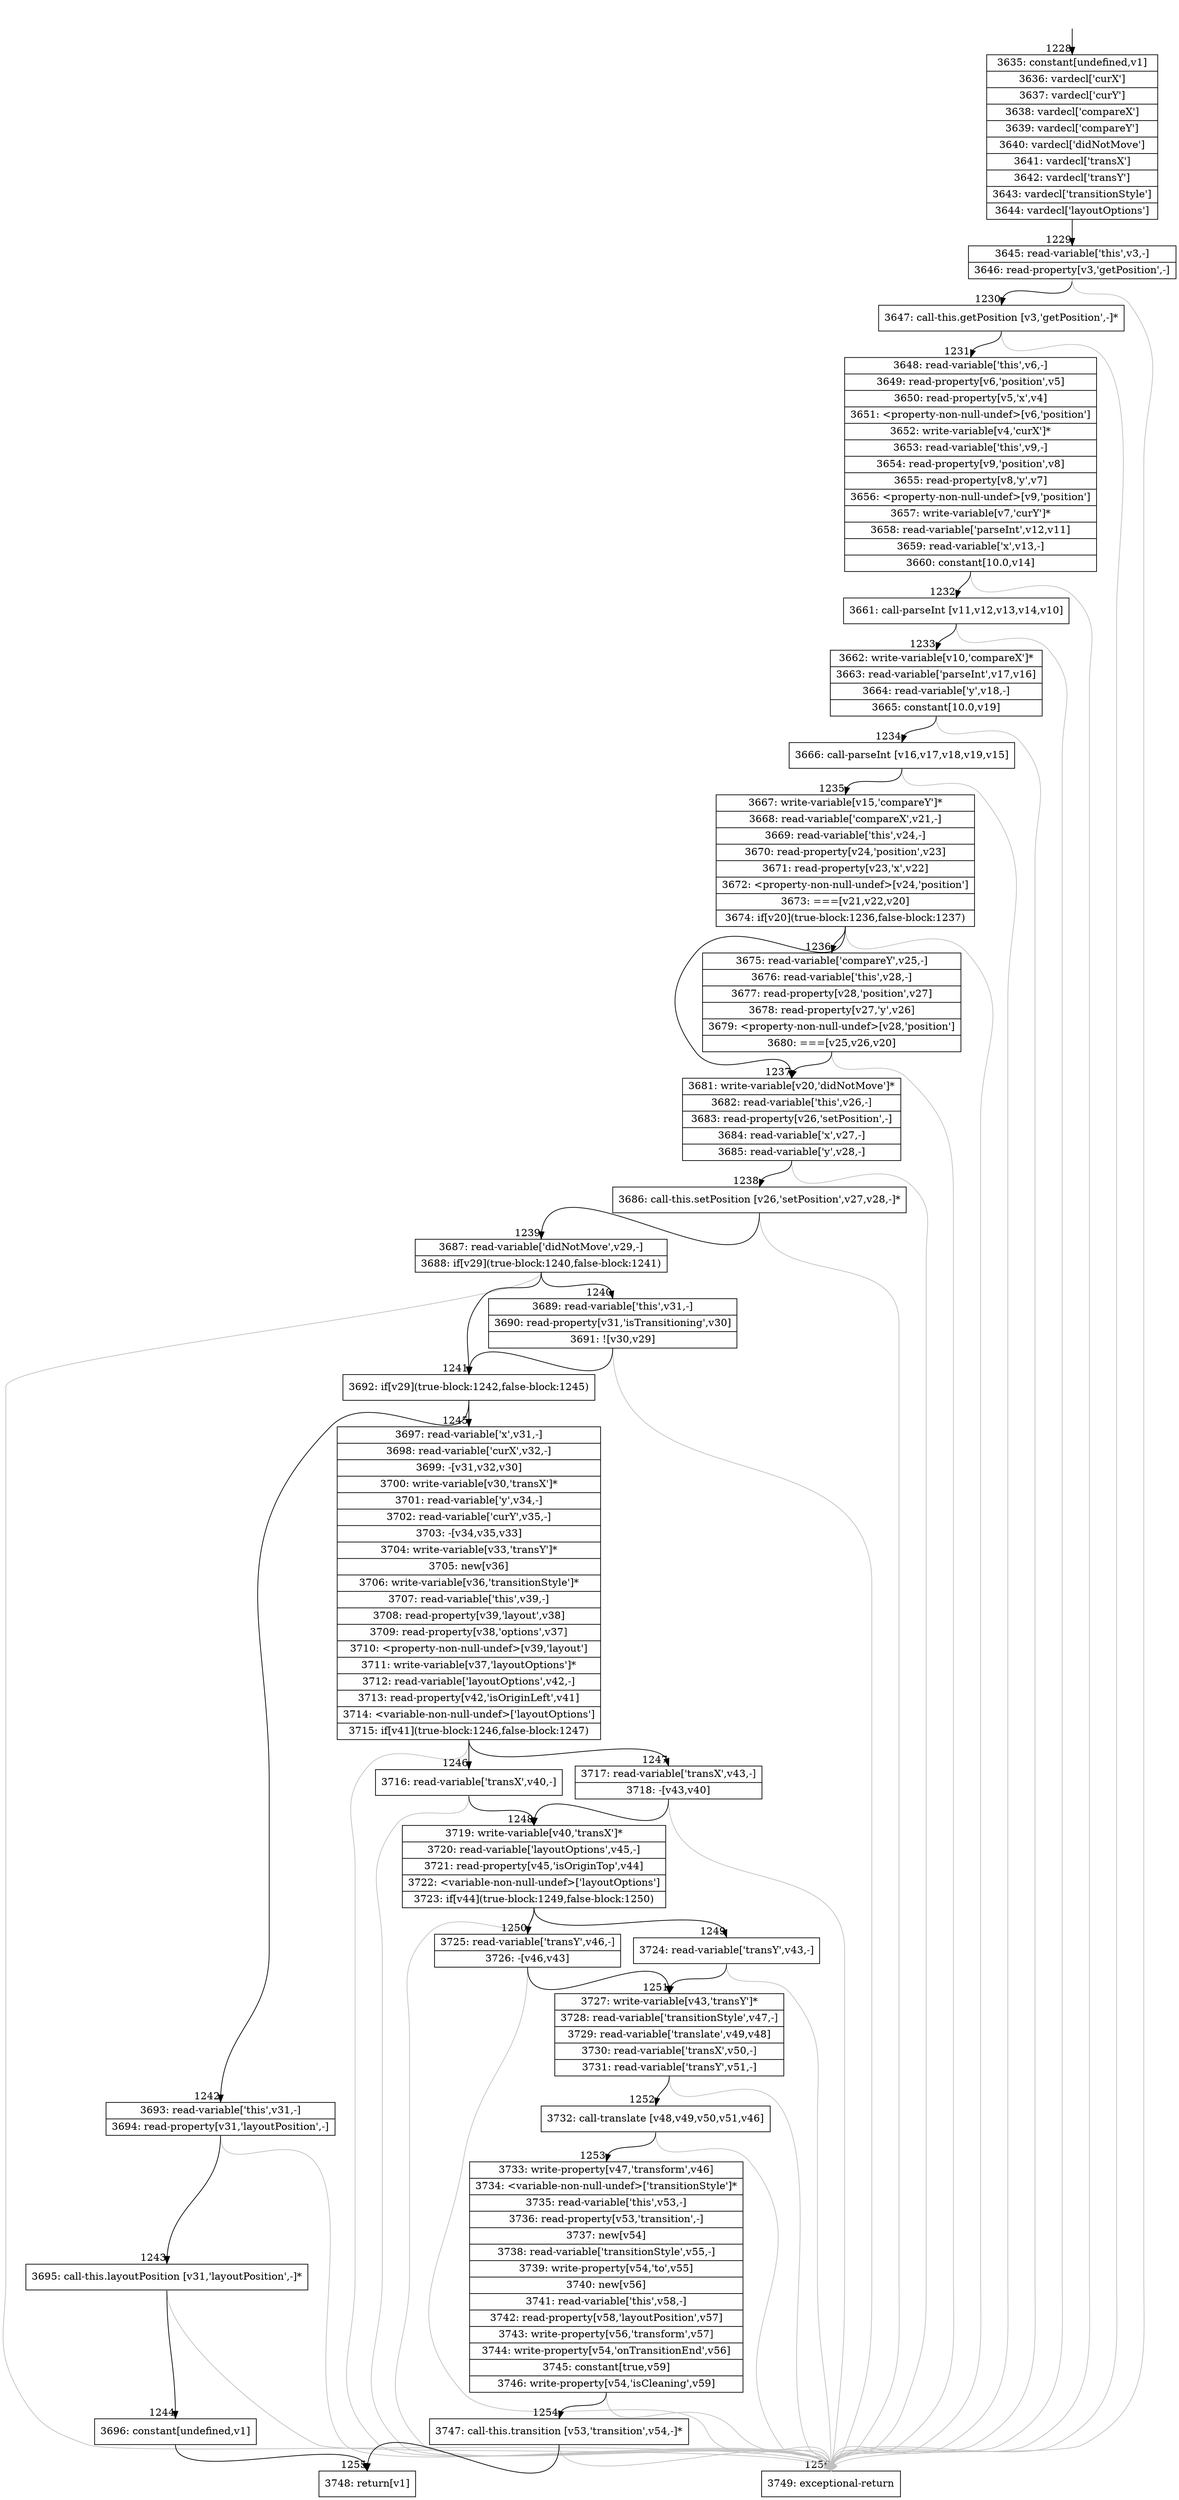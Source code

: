 digraph {
rankdir="TD"
BB_entry114[shape=none,label=""];
BB_entry114 -> BB1228 [tailport=s, headport=n, headlabel="    1228"]
BB1228 [shape=record label="{3635: constant[undefined,v1]|3636: vardecl['curX']|3637: vardecl['curY']|3638: vardecl['compareX']|3639: vardecl['compareY']|3640: vardecl['didNotMove']|3641: vardecl['transX']|3642: vardecl['transY']|3643: vardecl['transitionStyle']|3644: vardecl['layoutOptions']}" ] 
BB1228 -> BB1229 [tailport=s, headport=n, headlabel="      1229"]
BB1229 [shape=record label="{3645: read-variable['this',v3,-]|3646: read-property[v3,'getPosition',-]}" ] 
BB1229 -> BB1230 [tailport=s, headport=n, headlabel="      1230"]
BB1229 -> BB1256 [tailport=s, headport=n, color=gray, headlabel="      1256"]
BB1230 [shape=record label="{3647: call-this.getPosition [v3,'getPosition',-]*}" ] 
BB1230 -> BB1231 [tailport=s, headport=n, headlabel="      1231"]
BB1230 -> BB1256 [tailport=s, headport=n, color=gray]
BB1231 [shape=record label="{3648: read-variable['this',v6,-]|3649: read-property[v6,'position',v5]|3650: read-property[v5,'x',v4]|3651: \<property-non-null-undef\>[v6,'position']|3652: write-variable[v4,'curX']*|3653: read-variable['this',v9,-]|3654: read-property[v9,'position',v8]|3655: read-property[v8,'y',v7]|3656: \<property-non-null-undef\>[v9,'position']|3657: write-variable[v7,'curY']*|3658: read-variable['parseInt',v12,v11]|3659: read-variable['x',v13,-]|3660: constant[10.0,v14]}" ] 
BB1231 -> BB1232 [tailport=s, headport=n, headlabel="      1232"]
BB1231 -> BB1256 [tailport=s, headport=n, color=gray]
BB1232 [shape=record label="{3661: call-parseInt [v11,v12,v13,v14,v10]}" ] 
BB1232 -> BB1233 [tailport=s, headport=n, headlabel="      1233"]
BB1232 -> BB1256 [tailport=s, headport=n, color=gray]
BB1233 [shape=record label="{3662: write-variable[v10,'compareX']*|3663: read-variable['parseInt',v17,v16]|3664: read-variable['y',v18,-]|3665: constant[10.0,v19]}" ] 
BB1233 -> BB1234 [tailport=s, headport=n, headlabel="      1234"]
BB1233 -> BB1256 [tailport=s, headport=n, color=gray]
BB1234 [shape=record label="{3666: call-parseInt [v16,v17,v18,v19,v15]}" ] 
BB1234 -> BB1235 [tailport=s, headport=n, headlabel="      1235"]
BB1234 -> BB1256 [tailport=s, headport=n, color=gray]
BB1235 [shape=record label="{3667: write-variable[v15,'compareY']*|3668: read-variable['compareX',v21,-]|3669: read-variable['this',v24,-]|3670: read-property[v24,'position',v23]|3671: read-property[v23,'x',v22]|3672: \<property-non-null-undef\>[v24,'position']|3673: ===[v21,v22,v20]|3674: if[v20](true-block:1236,false-block:1237)}" ] 
BB1235 -> BB1237 [tailport=s, headport=n, headlabel="      1237"]
BB1235 -> BB1236 [tailport=s, headport=n, headlabel="      1236"]
BB1235 -> BB1256 [tailport=s, headport=n, color=gray]
BB1236 [shape=record label="{3675: read-variable['compareY',v25,-]|3676: read-variable['this',v28,-]|3677: read-property[v28,'position',v27]|3678: read-property[v27,'y',v26]|3679: \<property-non-null-undef\>[v28,'position']|3680: ===[v25,v26,v20]}" ] 
BB1236 -> BB1237 [tailport=s, headport=n]
BB1236 -> BB1256 [tailport=s, headport=n, color=gray]
BB1237 [shape=record label="{3681: write-variable[v20,'didNotMove']*|3682: read-variable['this',v26,-]|3683: read-property[v26,'setPosition',-]|3684: read-variable['x',v27,-]|3685: read-variable['y',v28,-]}" ] 
BB1237 -> BB1238 [tailport=s, headport=n, headlabel="      1238"]
BB1237 -> BB1256 [tailport=s, headport=n, color=gray]
BB1238 [shape=record label="{3686: call-this.setPosition [v26,'setPosition',v27,v28,-]*}" ] 
BB1238 -> BB1239 [tailport=s, headport=n, headlabel="      1239"]
BB1238 -> BB1256 [tailport=s, headport=n, color=gray]
BB1239 [shape=record label="{3687: read-variable['didNotMove',v29,-]|3688: if[v29](true-block:1240,false-block:1241)}" ] 
BB1239 -> BB1241 [tailport=s, headport=n, headlabel="      1241"]
BB1239 -> BB1240 [tailport=s, headport=n, headlabel="      1240"]
BB1239 -> BB1256 [tailport=s, headport=n, color=gray]
BB1240 [shape=record label="{3689: read-variable['this',v31,-]|3690: read-property[v31,'isTransitioning',v30]|3691: ![v30,v29]}" ] 
BB1240 -> BB1241 [tailport=s, headport=n]
BB1240 -> BB1256 [tailport=s, headport=n, color=gray]
BB1241 [shape=record label="{3692: if[v29](true-block:1242,false-block:1245)}" ] 
BB1241 -> BB1242 [tailport=s, headport=n, headlabel="      1242"]
BB1241 -> BB1245 [tailport=s, headport=n, headlabel="      1245"]
BB1242 [shape=record label="{3693: read-variable['this',v31,-]|3694: read-property[v31,'layoutPosition',-]}" ] 
BB1242 -> BB1243 [tailport=s, headport=n, headlabel="      1243"]
BB1242 -> BB1256 [tailport=s, headport=n, color=gray]
BB1243 [shape=record label="{3695: call-this.layoutPosition [v31,'layoutPosition',-]*}" ] 
BB1243 -> BB1244 [tailport=s, headport=n, headlabel="      1244"]
BB1243 -> BB1256 [tailport=s, headport=n, color=gray]
BB1244 [shape=record label="{3696: constant[undefined,v1]}" ] 
BB1244 -> BB1255 [tailport=s, headport=n, headlabel="      1255"]
BB1245 [shape=record label="{3697: read-variable['x',v31,-]|3698: read-variable['curX',v32,-]|3699: -[v31,v32,v30]|3700: write-variable[v30,'transX']*|3701: read-variable['y',v34,-]|3702: read-variable['curY',v35,-]|3703: -[v34,v35,v33]|3704: write-variable[v33,'transY']*|3705: new[v36]|3706: write-variable[v36,'transitionStyle']*|3707: read-variable['this',v39,-]|3708: read-property[v39,'layout',v38]|3709: read-property[v38,'options',v37]|3710: \<property-non-null-undef\>[v39,'layout']|3711: write-variable[v37,'layoutOptions']*|3712: read-variable['layoutOptions',v42,-]|3713: read-property[v42,'isOriginLeft',v41]|3714: \<variable-non-null-undef\>['layoutOptions']|3715: if[v41](true-block:1246,false-block:1247)}" ] 
BB1245 -> BB1246 [tailport=s, headport=n, headlabel="      1246"]
BB1245 -> BB1247 [tailport=s, headport=n, headlabel="      1247"]
BB1245 -> BB1256 [tailport=s, headport=n, color=gray]
BB1246 [shape=record label="{3716: read-variable['transX',v40,-]}" ] 
BB1246 -> BB1248 [tailport=s, headport=n, headlabel="      1248"]
BB1246 -> BB1256 [tailport=s, headport=n, color=gray]
BB1247 [shape=record label="{3717: read-variable['transX',v43,-]|3718: -[v43,v40]}" ] 
BB1247 -> BB1248 [tailport=s, headport=n]
BB1247 -> BB1256 [tailport=s, headport=n, color=gray]
BB1248 [shape=record label="{3719: write-variable[v40,'transX']*|3720: read-variable['layoutOptions',v45,-]|3721: read-property[v45,'isOriginTop',v44]|3722: \<variable-non-null-undef\>['layoutOptions']|3723: if[v44](true-block:1249,false-block:1250)}" ] 
BB1248 -> BB1249 [tailport=s, headport=n, headlabel="      1249"]
BB1248 -> BB1250 [tailport=s, headport=n, headlabel="      1250"]
BB1248 -> BB1256 [tailport=s, headport=n, color=gray]
BB1249 [shape=record label="{3724: read-variable['transY',v43,-]}" ] 
BB1249 -> BB1251 [tailport=s, headport=n, headlabel="      1251"]
BB1249 -> BB1256 [tailport=s, headport=n, color=gray]
BB1250 [shape=record label="{3725: read-variable['transY',v46,-]|3726: -[v46,v43]}" ] 
BB1250 -> BB1251 [tailport=s, headport=n]
BB1250 -> BB1256 [tailport=s, headport=n, color=gray]
BB1251 [shape=record label="{3727: write-variable[v43,'transY']*|3728: read-variable['transitionStyle',v47,-]|3729: read-variable['translate',v49,v48]|3730: read-variable['transX',v50,-]|3731: read-variable['transY',v51,-]}" ] 
BB1251 -> BB1252 [tailport=s, headport=n, headlabel="      1252"]
BB1251 -> BB1256 [tailport=s, headport=n, color=gray]
BB1252 [shape=record label="{3732: call-translate [v48,v49,v50,v51,v46]}" ] 
BB1252 -> BB1253 [tailport=s, headport=n, headlabel="      1253"]
BB1252 -> BB1256 [tailport=s, headport=n, color=gray]
BB1253 [shape=record label="{3733: write-property[v47,'transform',v46]|3734: \<variable-non-null-undef\>['transitionStyle']*|3735: read-variable['this',v53,-]|3736: read-property[v53,'transition',-]|3737: new[v54]|3738: read-variable['transitionStyle',v55,-]|3739: write-property[v54,'to',v55]|3740: new[v56]|3741: read-variable['this',v58,-]|3742: read-property[v58,'layoutPosition',v57]|3743: write-property[v56,'transform',v57]|3744: write-property[v54,'onTransitionEnd',v56]|3745: constant[true,v59]|3746: write-property[v54,'isCleaning',v59]}" ] 
BB1253 -> BB1254 [tailport=s, headport=n, headlabel="      1254"]
BB1253 -> BB1256 [tailport=s, headport=n, color=gray]
BB1254 [shape=record label="{3747: call-this.transition [v53,'transition',v54,-]*}" ] 
BB1254 -> BB1255 [tailport=s, headport=n]
BB1254 -> BB1256 [tailport=s, headport=n, color=gray]
BB1255 [shape=record label="{3748: return[v1]}" ] 
BB1256 [shape=record label="{3749: exceptional-return}" ] 
//#$~ 1731
}
